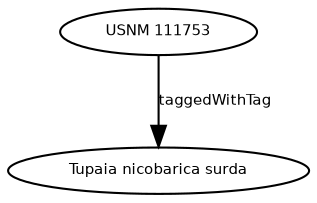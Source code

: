 digraph G {
size="3,3";
node [fontsize=7, fontname="Helvetica"];
edge [fontsize=7, fontname="Helvetica"];
node0 [label="Tupaia nicobarica surda", width=0.27433100247,height=0.27433100247];
node1 [label="USNM 111753", width=0.27433100247,height=0.27433100247];
node1 -> node0 [label="taggedWithTag"];
}

